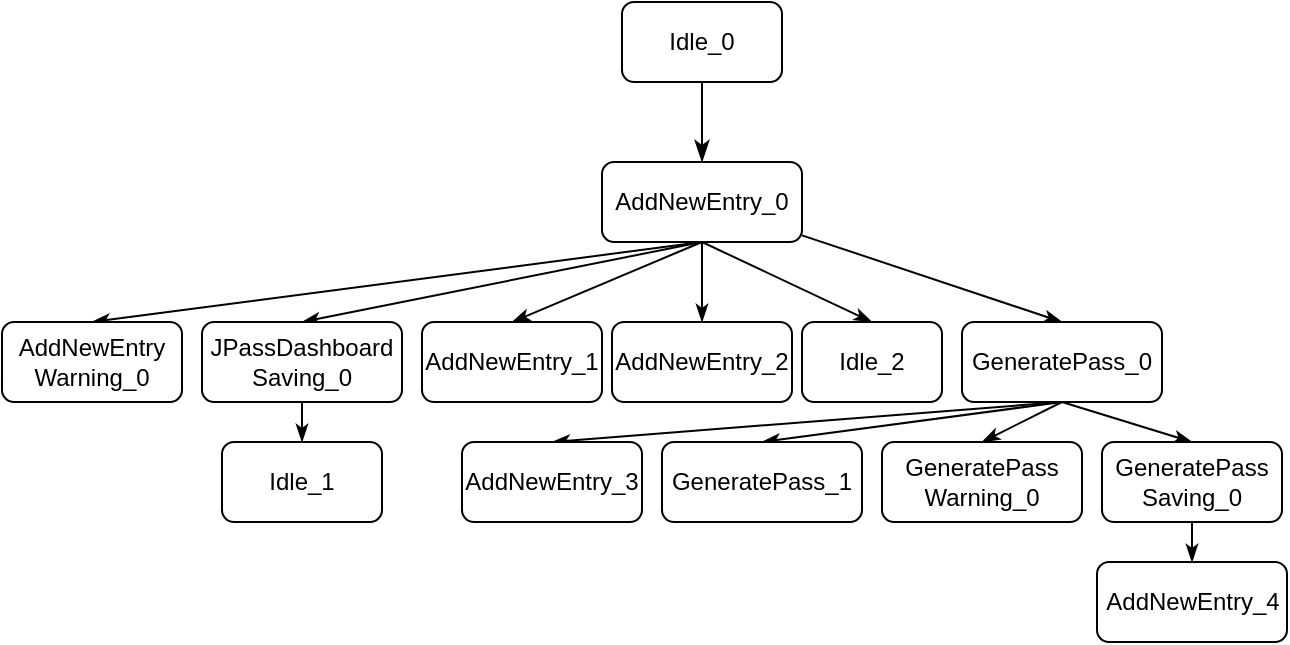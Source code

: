 <mxfile version="20.5.1" type="device"><diagram id="C5RBs43oDa-KdzZeNtuy" name="Page-1"><mxGraphModel dx="1185" dy="635" grid="1" gridSize="10" guides="1" tooltips="1" connect="1" arrows="1" fold="1" page="1" pageScale="1" pageWidth="827" pageHeight="1169" math="0" shadow="0"><root><mxCell id="WIyWlLk6GJQsqaUBKTNV-0"/><mxCell id="WIyWlLk6GJQsqaUBKTNV-1" parent="WIyWlLk6GJQsqaUBKTNV-0"/><mxCell id="WIyWlLk6GJQsqaUBKTNV-2" value="" style="rounded=0;html=1;jettySize=auto;orthogonalLoop=1;fontSize=11;endArrow=classicThin;endFill=1;endSize=8;strokeWidth=1;shadow=0;labelBackgroundColor=none;edgeStyle=orthogonalEdgeStyle;exitX=0.5;exitY=1;exitDx=0;exitDy=0;" parent="WIyWlLk6GJQsqaUBKTNV-1" source="WIyWlLk6GJQsqaUBKTNV-3" edge="1"><mxGeometry relative="1" as="geometry"><mxPoint x="360" y="90" as="targetPoint"/><Array as="points"/></mxGeometry></mxCell><mxCell id="WIyWlLk6GJQsqaUBKTNV-3" value="Idle_0" style="rounded=1;whiteSpace=wrap;html=1;fontSize=12;glass=0;strokeWidth=1;shadow=0;" parent="WIyWlLk6GJQsqaUBKTNV-1" vertex="1"><mxGeometry x="320" y="10" width="80" height="40" as="geometry"/></mxCell><mxCell id="F8w9wlnRqhBtXI2xol1i-2" value="" style="rounded=0;orthogonalLoop=1;jettySize=auto;html=1;endArrow=classicThin;endFill=1;exitX=0.5;exitY=1;exitDx=0;exitDy=0;entryX=0.5;entryY=0;entryDx=0;entryDy=0;" edge="1" parent="WIyWlLk6GJQsqaUBKTNV-1" source="F8w9wlnRqhBtXI2xol1i-0" target="F8w9wlnRqhBtXI2xol1i-1"><mxGeometry relative="1" as="geometry"/></mxCell><mxCell id="F8w9wlnRqhBtXI2xol1i-4" value="" style="edgeStyle=none;rounded=0;orthogonalLoop=1;jettySize=auto;html=1;endArrow=classicThin;endFill=1;exitX=0.5;exitY=1;exitDx=0;exitDy=0;entryX=0.5;entryY=0;entryDx=0;entryDy=0;" edge="1" parent="WIyWlLk6GJQsqaUBKTNV-1" source="F8w9wlnRqhBtXI2xol1i-0" target="F8w9wlnRqhBtXI2xol1i-3"><mxGeometry relative="1" as="geometry"/></mxCell><mxCell id="F8w9wlnRqhBtXI2xol1i-11" value="" style="edgeStyle=none;rounded=0;orthogonalLoop=1;jettySize=auto;html=1;endArrow=classicThin;endFill=1;exitX=0.5;exitY=1;exitDx=0;exitDy=0;entryX=0.5;entryY=0;entryDx=0;entryDy=0;" edge="1" parent="WIyWlLk6GJQsqaUBKTNV-1" source="F8w9wlnRqhBtXI2xol1i-0" target="F8w9wlnRqhBtXI2xol1i-10"><mxGeometry relative="1" as="geometry"/></mxCell><mxCell id="F8w9wlnRqhBtXI2xol1i-13" value="" style="edgeStyle=none;rounded=0;orthogonalLoop=1;jettySize=auto;html=1;endArrow=classicThin;endFill=1;exitX=0.5;exitY=1;exitDx=0;exitDy=0;entryX=0.5;entryY=0;entryDx=0;entryDy=0;" edge="1" parent="WIyWlLk6GJQsqaUBKTNV-1" source="F8w9wlnRqhBtXI2xol1i-0" target="F8w9wlnRqhBtXI2xol1i-12"><mxGeometry relative="1" as="geometry"/></mxCell><mxCell id="F8w9wlnRqhBtXI2xol1i-17" value="" style="edgeStyle=none;rounded=0;orthogonalLoop=1;jettySize=auto;html=1;endArrow=classicThin;endFill=1;exitX=0.5;exitY=1;exitDx=0;exitDy=0;entryX=0.5;entryY=0;entryDx=0;entryDy=0;" edge="1" parent="WIyWlLk6GJQsqaUBKTNV-1" source="F8w9wlnRqhBtXI2xol1i-0" target="F8w9wlnRqhBtXI2xol1i-16"><mxGeometry relative="1" as="geometry"/></mxCell><mxCell id="F8w9wlnRqhBtXI2xol1i-19" value="" style="edgeStyle=none;rounded=0;orthogonalLoop=1;jettySize=auto;html=1;endArrow=classicThin;endFill=1;entryX=0.5;entryY=0;entryDx=0;entryDy=0;" edge="1" parent="WIyWlLk6GJQsqaUBKTNV-1" source="F8w9wlnRqhBtXI2xol1i-0" target="F8w9wlnRqhBtXI2xol1i-18"><mxGeometry relative="1" as="geometry"/></mxCell><mxCell id="F8w9wlnRqhBtXI2xol1i-0" value="AddNewEntry_0" style="rounded=1;whiteSpace=wrap;html=1;" vertex="1" parent="WIyWlLk6GJQsqaUBKTNV-1"><mxGeometry x="310" y="90" width="100" height="40" as="geometry"/></mxCell><mxCell id="F8w9wlnRqhBtXI2xol1i-1" value="AddNewEntry&lt;br&gt;Warning_0" style="whiteSpace=wrap;html=1;rounded=1;" vertex="1" parent="WIyWlLk6GJQsqaUBKTNV-1"><mxGeometry x="10" y="170" width="90" height="40" as="geometry"/></mxCell><mxCell id="F8w9wlnRqhBtXI2xol1i-3" value="AddNewEntry_1" style="whiteSpace=wrap;html=1;rounded=1;" vertex="1" parent="WIyWlLk6GJQsqaUBKTNV-1"><mxGeometry x="220" y="170" width="90" height="40" as="geometry"/></mxCell><mxCell id="F8w9wlnRqhBtXI2xol1i-10" value="AddNewEntry_2" style="whiteSpace=wrap;html=1;rounded=1;" vertex="1" parent="WIyWlLk6GJQsqaUBKTNV-1"><mxGeometry x="315" y="170" width="90" height="40" as="geometry"/></mxCell><mxCell id="F8w9wlnRqhBtXI2xol1i-15" value="" style="edgeStyle=none;rounded=0;orthogonalLoop=1;jettySize=auto;html=1;endArrow=classicThin;endFill=1;" edge="1" parent="WIyWlLk6GJQsqaUBKTNV-1" source="F8w9wlnRqhBtXI2xol1i-12" target="F8w9wlnRqhBtXI2xol1i-14"><mxGeometry relative="1" as="geometry"/></mxCell><mxCell id="F8w9wlnRqhBtXI2xol1i-12" value="JPassDashboard&lt;br&gt;Saving_0" style="whiteSpace=wrap;html=1;rounded=1;" vertex="1" parent="WIyWlLk6GJQsqaUBKTNV-1"><mxGeometry x="110" y="170" width="100" height="40" as="geometry"/></mxCell><mxCell id="F8w9wlnRqhBtXI2xol1i-14" value="Idle_1" style="whiteSpace=wrap;html=1;rounded=1;" vertex="1" parent="WIyWlLk6GJQsqaUBKTNV-1"><mxGeometry x="120" y="230" width="80" height="40" as="geometry"/></mxCell><mxCell id="F8w9wlnRqhBtXI2xol1i-16" value="Idle_2" style="whiteSpace=wrap;html=1;rounded=1;" vertex="1" parent="WIyWlLk6GJQsqaUBKTNV-1"><mxGeometry x="410" y="170" width="70" height="40" as="geometry"/></mxCell><mxCell id="F8w9wlnRqhBtXI2xol1i-21" value="" style="edgeStyle=none;rounded=0;orthogonalLoop=1;jettySize=auto;html=1;endArrow=classicThin;endFill=1;entryX=0.5;entryY=0;entryDx=0;entryDy=0;exitX=0.5;exitY=1;exitDx=0;exitDy=0;" edge="1" parent="WIyWlLk6GJQsqaUBKTNV-1" source="F8w9wlnRqhBtXI2xol1i-18" target="F8w9wlnRqhBtXI2xol1i-20"><mxGeometry relative="1" as="geometry"/></mxCell><mxCell id="F8w9wlnRqhBtXI2xol1i-23" value="" style="edgeStyle=none;rounded=0;orthogonalLoop=1;jettySize=auto;html=1;endArrow=classicThin;endFill=1;entryX=0.5;entryY=0;entryDx=0;entryDy=0;exitX=0.5;exitY=1;exitDx=0;exitDy=0;" edge="1" parent="WIyWlLk6GJQsqaUBKTNV-1" source="F8w9wlnRqhBtXI2xol1i-18" target="F8w9wlnRqhBtXI2xol1i-22"><mxGeometry relative="1" as="geometry"/></mxCell><mxCell id="F8w9wlnRqhBtXI2xol1i-25" value="" style="edgeStyle=none;rounded=0;orthogonalLoop=1;jettySize=auto;html=1;endArrow=classicThin;endFill=1;exitX=0.5;exitY=1;exitDx=0;exitDy=0;entryX=0.5;entryY=0;entryDx=0;entryDy=0;" edge="1" parent="WIyWlLk6GJQsqaUBKTNV-1" source="F8w9wlnRqhBtXI2xol1i-18" target="F8w9wlnRqhBtXI2xol1i-24"><mxGeometry relative="1" as="geometry"/></mxCell><mxCell id="F8w9wlnRqhBtXI2xol1i-27" value="" style="edgeStyle=none;rounded=0;orthogonalLoop=1;jettySize=auto;html=1;endArrow=classicThin;endFill=1;exitX=0.5;exitY=1;exitDx=0;exitDy=0;entryX=0.5;entryY=0;entryDx=0;entryDy=0;" edge="1" parent="WIyWlLk6GJQsqaUBKTNV-1" source="F8w9wlnRqhBtXI2xol1i-18" target="F8w9wlnRqhBtXI2xol1i-26"><mxGeometry relative="1" as="geometry"/></mxCell><mxCell id="F8w9wlnRqhBtXI2xol1i-18" value="GeneratePass_0" style="whiteSpace=wrap;html=1;rounded=1;" vertex="1" parent="WIyWlLk6GJQsqaUBKTNV-1"><mxGeometry x="490" y="170" width="100" height="40" as="geometry"/></mxCell><mxCell id="F8w9wlnRqhBtXI2xol1i-20" value="AddNewEntry_3" style="whiteSpace=wrap;html=1;rounded=1;" vertex="1" parent="WIyWlLk6GJQsqaUBKTNV-1"><mxGeometry x="240" y="230" width="90" height="40" as="geometry"/></mxCell><mxCell id="F8w9wlnRqhBtXI2xol1i-22" value="GeneratePass_1" style="whiteSpace=wrap;html=1;rounded=1;" vertex="1" parent="WIyWlLk6GJQsqaUBKTNV-1"><mxGeometry x="340" y="230" width="100" height="40" as="geometry"/></mxCell><mxCell id="F8w9wlnRqhBtXI2xol1i-24" value="GeneratePass&lt;br&gt;Warning_0" style="whiteSpace=wrap;html=1;rounded=1;" vertex="1" parent="WIyWlLk6GJQsqaUBKTNV-1"><mxGeometry x="450" y="230" width="100" height="40" as="geometry"/></mxCell><mxCell id="F8w9wlnRqhBtXI2xol1i-29" value="" style="edgeStyle=none;rounded=0;orthogonalLoop=1;jettySize=auto;html=1;endArrow=classicThin;endFill=1;" edge="1" parent="WIyWlLk6GJQsqaUBKTNV-1" source="F8w9wlnRqhBtXI2xol1i-26" target="F8w9wlnRqhBtXI2xol1i-28"><mxGeometry relative="1" as="geometry"/></mxCell><mxCell id="F8w9wlnRqhBtXI2xol1i-26" value="GeneratePass&lt;br&gt;Saving_0" style="whiteSpace=wrap;html=1;rounded=1;" vertex="1" parent="WIyWlLk6GJQsqaUBKTNV-1"><mxGeometry x="560" y="230" width="90" height="40" as="geometry"/></mxCell><mxCell id="F8w9wlnRqhBtXI2xol1i-28" value="AddNewEntry_4" style="whiteSpace=wrap;html=1;rounded=1;" vertex="1" parent="WIyWlLk6GJQsqaUBKTNV-1"><mxGeometry x="557.5" y="290" width="95" height="40" as="geometry"/></mxCell></root></mxGraphModel></diagram></mxfile>